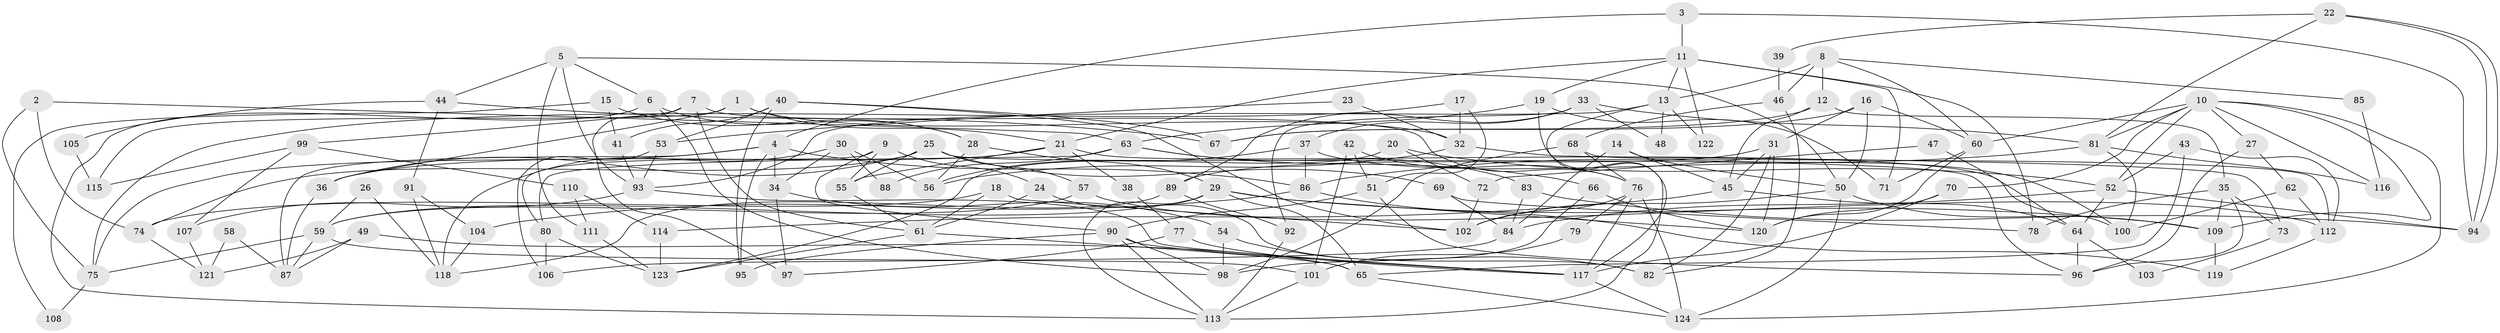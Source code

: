 // Generated by graph-tools (version 1.1) at 2025/02/03/09/25 03:02:15]
// undirected, 124 vertices, 248 edges
graph export_dot {
graph [start="1"]
  node [color=gray90,style=filled];
  1;
  2;
  3;
  4;
  5;
  6;
  7;
  8;
  9;
  10;
  11;
  12;
  13;
  14;
  15;
  16;
  17;
  18;
  19;
  20;
  21;
  22;
  23;
  24;
  25;
  26;
  27;
  28;
  29;
  30;
  31;
  32;
  33;
  34;
  35;
  36;
  37;
  38;
  39;
  40;
  41;
  42;
  43;
  44;
  45;
  46;
  47;
  48;
  49;
  50;
  51;
  52;
  53;
  54;
  55;
  56;
  57;
  58;
  59;
  60;
  61;
  62;
  63;
  64;
  65;
  66;
  67;
  68;
  69;
  70;
  71;
  72;
  73;
  74;
  75;
  76;
  77;
  78;
  79;
  80;
  81;
  82;
  83;
  84;
  85;
  86;
  87;
  88;
  89;
  90;
  91;
  92;
  93;
  94;
  95;
  96;
  97;
  98;
  99;
  100;
  101;
  102;
  103;
  104;
  105;
  106;
  107;
  108;
  109;
  110;
  111;
  112;
  113;
  114;
  115;
  116;
  117;
  118;
  119;
  120;
  121;
  122;
  123;
  124;
  1 -- 32;
  1 -- 21;
  1 -- 36;
  1 -- 115;
  2 -- 74;
  2 -- 63;
  2 -- 75;
  3 -- 94;
  3 -- 11;
  3 -- 4;
  4 -- 75;
  4 -- 34;
  4 -- 86;
  4 -- 87;
  4 -- 95;
  5 -- 93;
  5 -- 50;
  5 -- 6;
  5 -- 44;
  5 -- 111;
  6 -- 113;
  6 -- 28;
  6 -- 98;
  7 -- 76;
  7 -- 61;
  7 -- 97;
  7 -- 99;
  8 -- 46;
  8 -- 60;
  8 -- 12;
  8 -- 13;
  8 -- 85;
  9 -- 90;
  9 -- 55;
  9 -- 24;
  9 -- 80;
  10 -- 81;
  10 -- 27;
  10 -- 52;
  10 -- 60;
  10 -- 70;
  10 -- 109;
  10 -- 116;
  10 -- 124;
  11 -- 71;
  11 -- 19;
  11 -- 13;
  11 -- 21;
  11 -- 78;
  11 -- 122;
  12 -- 35;
  12 -- 45;
  12 -- 67;
  13 -- 48;
  13 -- 93;
  13 -- 117;
  13 -- 122;
  14 -- 45;
  14 -- 50;
  14 -- 84;
  15 -- 41;
  15 -- 28;
  15 -- 108;
  16 -- 60;
  16 -- 50;
  16 -- 31;
  16 -- 67;
  17 -- 75;
  17 -- 51;
  17 -- 32;
  18 -- 61;
  18 -- 102;
  18 -- 74;
  19 -- 63;
  19 -- 113;
  19 -- 71;
  20 -- 52;
  20 -- 123;
  20 -- 72;
  21 -- 55;
  21 -- 36;
  21 -- 38;
  21 -- 100;
  22 -- 81;
  22 -- 94;
  22 -- 94;
  22 -- 39;
  23 -- 53;
  23 -- 32;
  24 -- 61;
  24 -- 82;
  25 -- 57;
  25 -- 36;
  25 -- 55;
  25 -- 69;
  25 -- 74;
  25 -- 96;
  26 -- 118;
  26 -- 59;
  27 -- 62;
  27 -- 96;
  28 -- 29;
  28 -- 56;
  29 -- 109;
  29 -- 120;
  29 -- 59;
  29 -- 65;
  29 -- 113;
  30 -- 56;
  30 -- 34;
  30 -- 88;
  30 -- 118;
  31 -- 89;
  31 -- 45;
  31 -- 82;
  31 -- 120;
  32 -- 56;
  32 -- 73;
  33 -- 92;
  33 -- 37;
  33 -- 48;
  33 -- 81;
  33 -- 89;
  34 -- 54;
  34 -- 97;
  35 -- 96;
  35 -- 78;
  35 -- 73;
  35 -- 109;
  36 -- 87;
  37 -- 86;
  37 -- 100;
  37 -- 56;
  38 -- 77;
  39 -- 46;
  40 -- 102;
  40 -- 67;
  40 -- 41;
  40 -- 53;
  40 -- 95;
  41 -- 93;
  42 -- 51;
  42 -- 101;
  42 -- 76;
  43 -- 65;
  43 -- 52;
  43 -- 112;
  44 -- 67;
  44 -- 91;
  44 -- 105;
  45 -- 64;
  45 -- 114;
  46 -- 68;
  46 -- 82;
  47 -- 64;
  47 -- 72;
  49 -- 87;
  49 -- 65;
  49 -- 121;
  50 -- 109;
  50 -- 124;
  50 -- 102;
  51 -- 90;
  51 -- 96;
  52 -- 84;
  52 -- 64;
  52 -- 94;
  53 -- 93;
  53 -- 106;
  54 -- 98;
  54 -- 82;
  55 -- 61;
  57 -- 112;
  57 -- 59;
  58 -- 87;
  58 -- 121;
  59 -- 87;
  59 -- 75;
  59 -- 101;
  60 -- 120;
  60 -- 71;
  61 -- 65;
  61 -- 123;
  62 -- 112;
  62 -- 100;
  63 -- 80;
  63 -- 66;
  63 -- 83;
  63 -- 88;
  64 -- 96;
  64 -- 103;
  65 -- 124;
  66 -- 98;
  66 -- 120;
  68 -- 98;
  68 -- 76;
  68 -- 112;
  69 -- 84;
  69 -- 78;
  70 -- 117;
  70 -- 120;
  72 -- 102;
  73 -- 103;
  74 -- 121;
  75 -- 108;
  76 -- 117;
  76 -- 79;
  76 -- 102;
  76 -- 124;
  77 -- 117;
  77 -- 97;
  79 -- 101;
  80 -- 106;
  80 -- 123;
  81 -- 86;
  81 -- 100;
  81 -- 116;
  83 -- 94;
  83 -- 84;
  84 -- 106;
  85 -- 116;
  86 -- 119;
  86 -- 104;
  89 -- 118;
  89 -- 92;
  90 -- 95;
  90 -- 117;
  90 -- 98;
  90 -- 113;
  91 -- 118;
  91 -- 104;
  92 -- 113;
  93 -- 117;
  93 -- 107;
  99 -- 107;
  99 -- 110;
  99 -- 115;
  101 -- 113;
  104 -- 118;
  105 -- 115;
  107 -- 121;
  109 -- 119;
  110 -- 114;
  110 -- 111;
  111 -- 123;
  112 -- 119;
  114 -- 123;
  117 -- 124;
}
